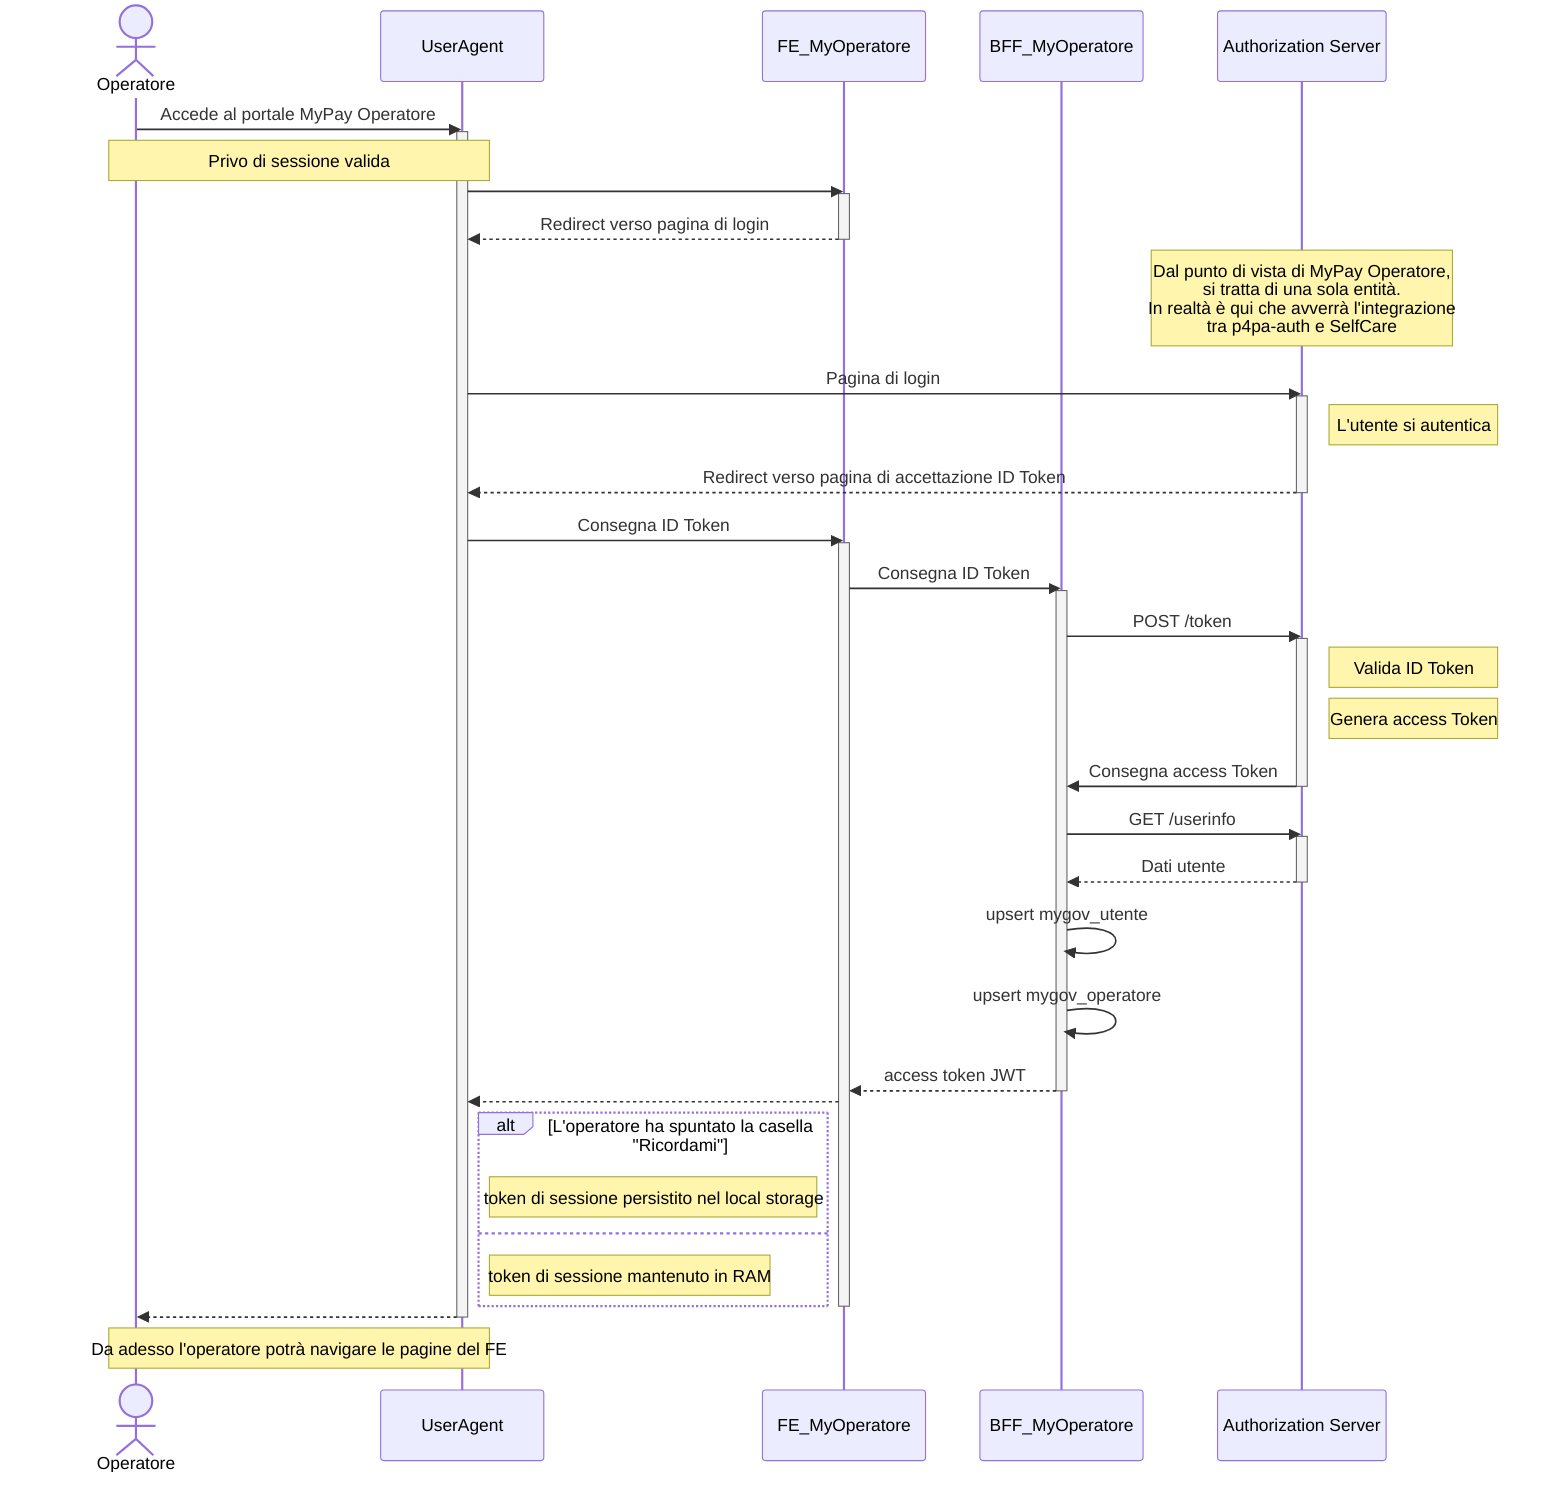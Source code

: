 sequenceDiagram
    actor Operatore
    participant UserAgent
    participant FE as FE_MyOperatore
    participant BFF as BFF_MyOperatore
    participant AUTH as Authorization Server

    Operatore ->> UserAgent: Accede al portale MyPay Operatore

    activate UserAgent
        note over Operatore, UserAgent: Privo di sessione valida
        UserAgent ->> FE: #
        activate FE
            FE -->> UserAgent: Redirect verso pagina di login
        deactivate FE

        note over AUTH: Dal punto di vista di MyPay Operatore,<BR />si tratta di una sola entità.<BR />In realtà è qui che avverrà l'integrazione<BR />tra p4pa-auth e SelfCare
        UserAgent ->> AUTH: Pagina di login
        activate AUTH
            note right of AUTH: L'utente si autentica
            AUTH -->> UserAgent: Redirect verso pagina di accettazione ID Token
        deactivate AUTH

        UserAgent ->> FE: Consegna ID Token
        activate FE
            FE ->> BFF: Consegna ID Token
            activate BFF
                BFF ->> AUTH: POST /token
                activate AUTH
                    note right of AUTH: Valida ID Token
                    note right of AUTH: Genera access Token
                    AUTH ->> BFF: Consegna access Token
                deactivate AUTH

                BFF ->> AUTH: GET /userinfo
                activate AUTH
                    AUTH -->> BFF: Dati utente
                deactivate AUTH

                BFF ->> BFF: upsert mygov_utente
                BFF ->> BFF: upsert mygov_operatore
                BFF -->> FE: access token JWT
            deactivate BFF
            FE -->> UserAgent: #
            alt L'operatore ha spuntato la casella "Ricordami"
                note right of UserAgent: token di sessione persistito nel local storage
            else
                note right of UserAgent: token di sessione mantenuto in RAM
            end
        deactivate FE

        UserAgent -->> Operatore: #
    deactivate UserAgent
    
    note over Operatore, UserAgent: Da adesso l'operatore potrà navigare le pagine del FE